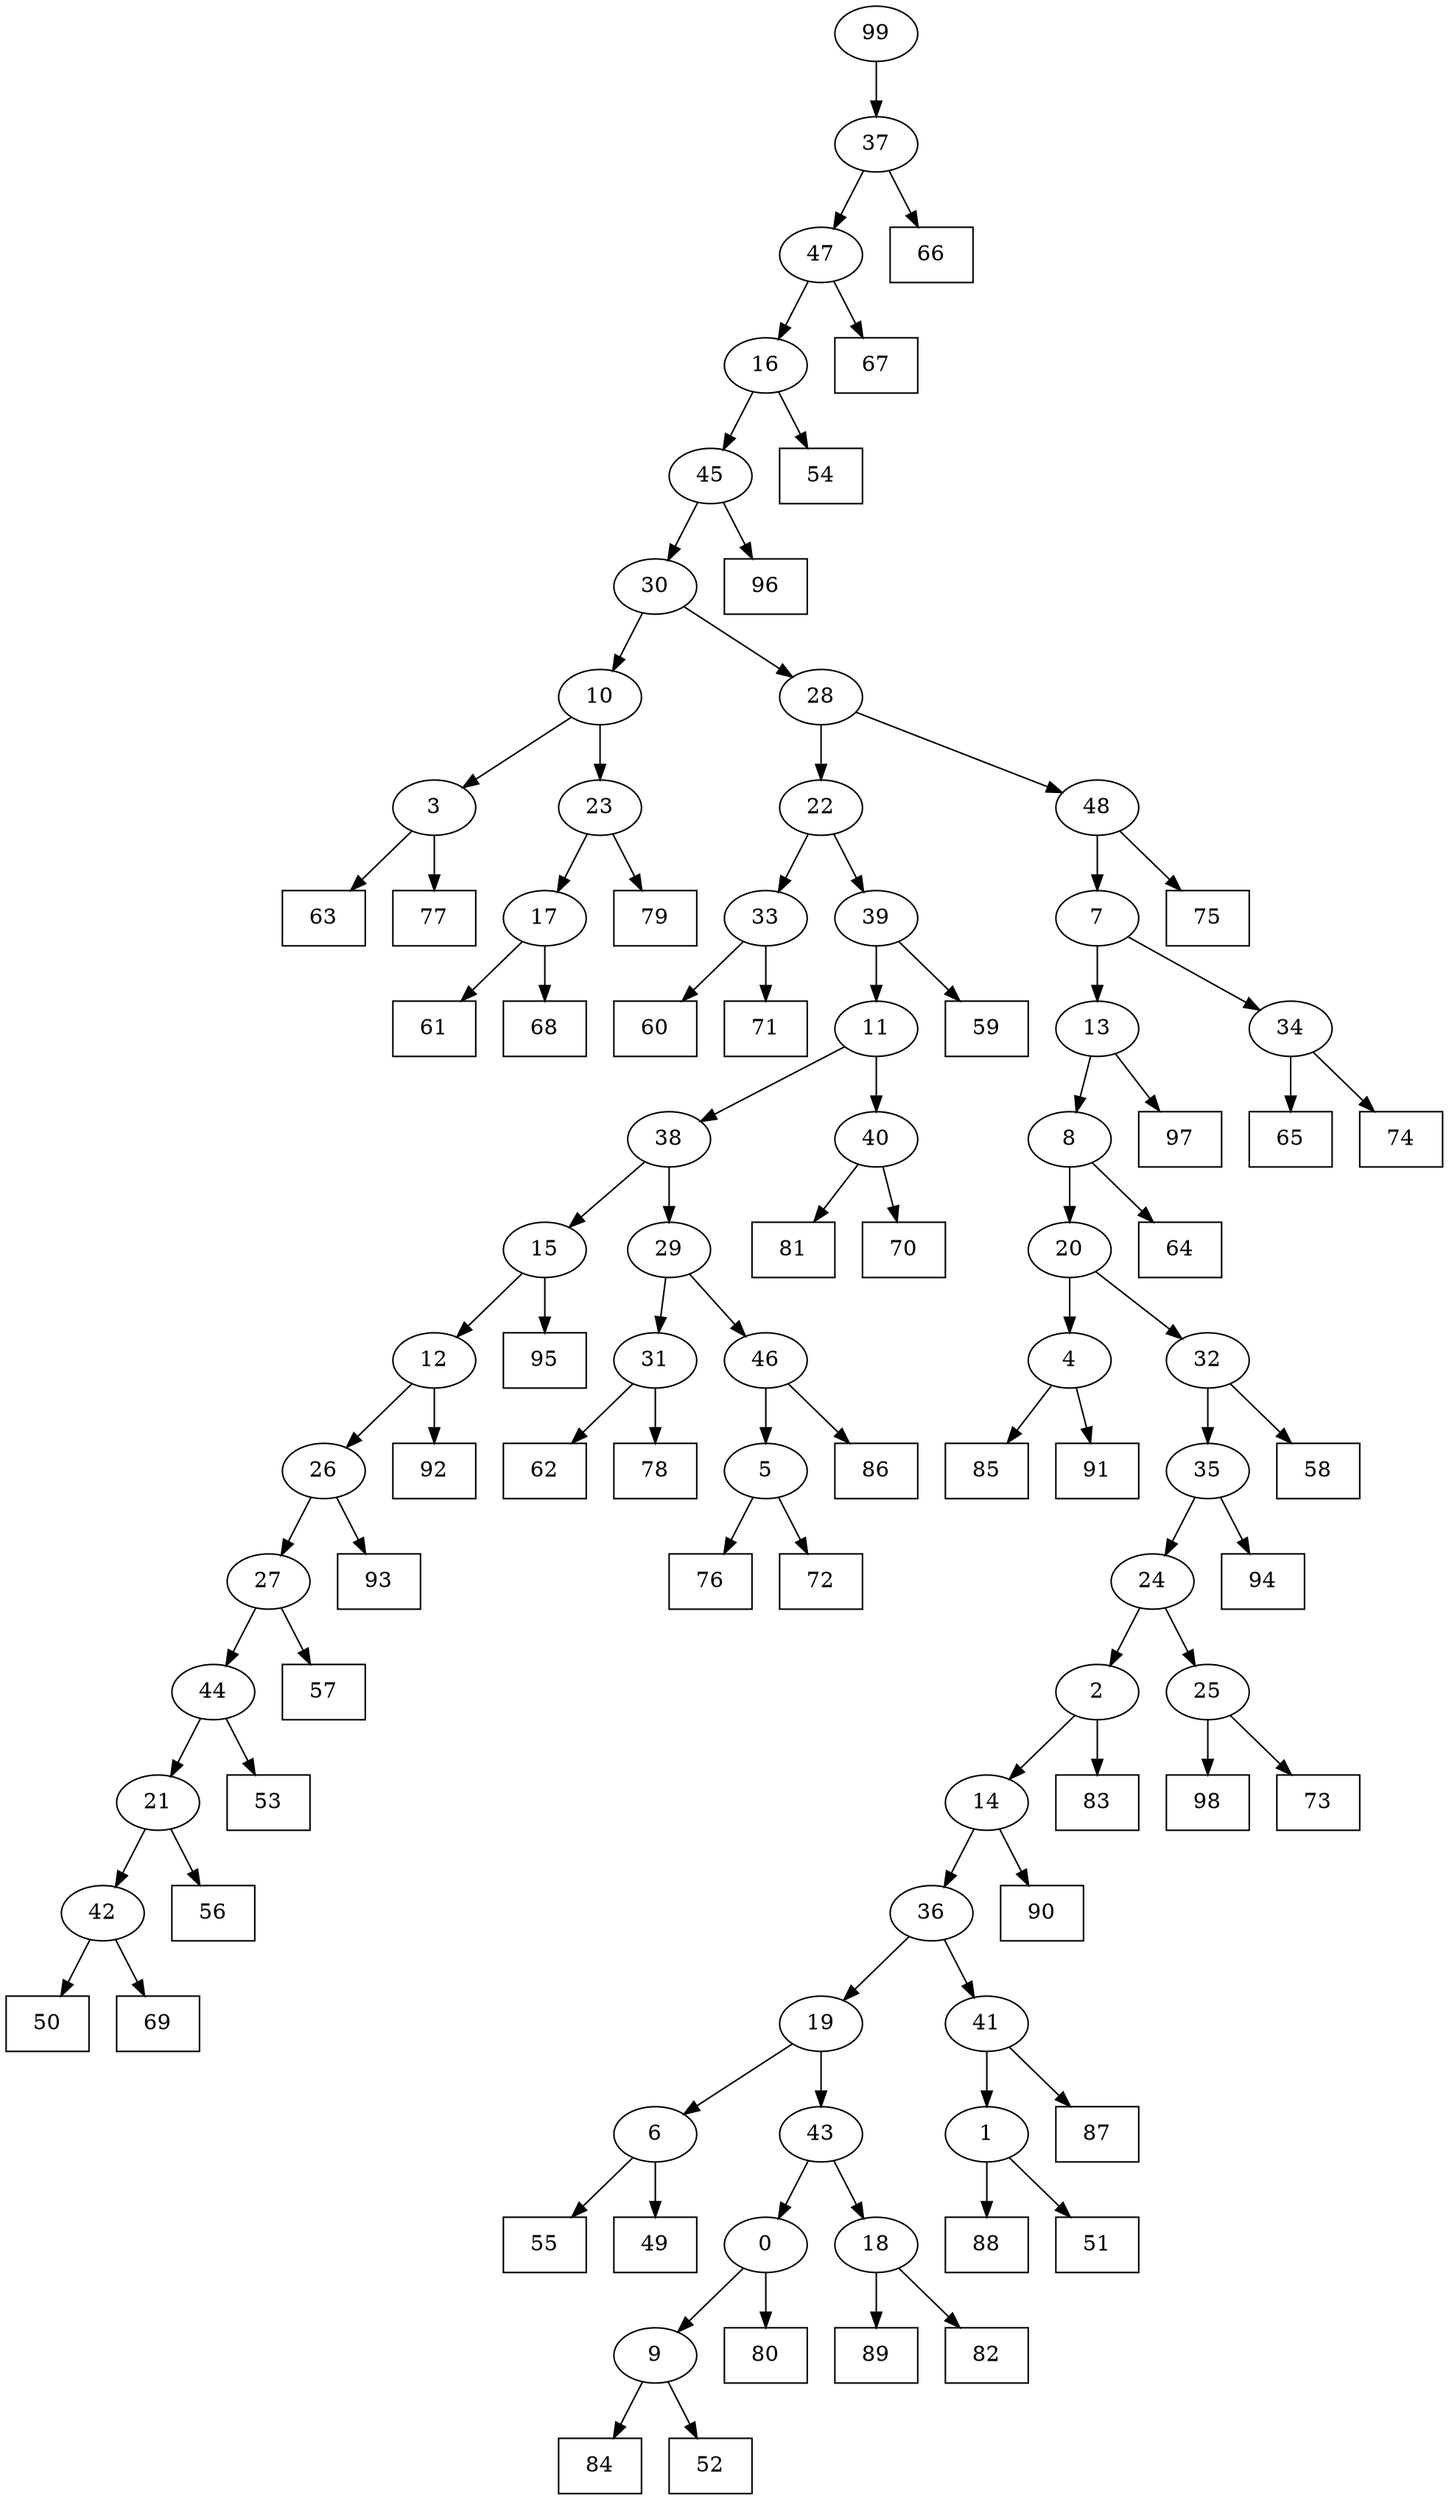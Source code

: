digraph G {
0[label="0"];
1[label="1"];
2[label="2"];
3[label="3"];
4[label="4"];
5[label="5"];
6[label="6"];
7[label="7"];
8[label="8"];
9[label="9"];
10[label="10"];
11[label="11"];
12[label="12"];
13[label="13"];
14[label="14"];
15[label="15"];
16[label="16"];
17[label="17"];
18[label="18"];
19[label="19"];
20[label="20"];
21[label="21"];
22[label="22"];
23[label="23"];
24[label="24"];
25[label="25"];
26[label="26"];
27[label="27"];
28[label="28"];
29[label="29"];
30[label="30"];
31[label="31"];
32[label="32"];
33[label="33"];
34[label="34"];
35[label="35"];
36[label="36"];
37[label="37"];
38[label="38"];
39[label="39"];
40[label="40"];
41[label="41"];
42[label="42"];
43[label="43"];
44[label="44"];
45[label="45"];
46[label="46"];
47[label="47"];
48[label="48"];
49[shape=box,label="87"];
50[shape=box,label="98"];
51[shape=box,label="60"];
52[shape=box,label="83"];
53[shape=box,label="50"];
54[shape=box,label="65"];
55[shape=box,label="74"];
56[shape=box,label="89"];
57[shape=box,label="84"];
58[shape=box,label="88"];
59[shape=box,label="95"];
60[shape=box,label="62"];
61[shape=box,label="93"];
62[shape=box,label="80"];
63[shape=box,label="59"];
64[shape=box,label="55"];
65[shape=box,label="52"];
66[shape=box,label="64"];
67[shape=box,label="61"];
68[shape=box,label="51"];
69[shape=box,label="54"];
70[shape=box,label="49"];
71[shape=box,label="57"];
72[shape=box,label="79"];
73[shape=box,label="75"];
74[shape=box,label="68"];
75[shape=box,label="96"];
76[shape=box,label="76"];
77[shape=box,label="67"];
78[shape=box,label="63"];
79[shape=box,label="66"];
80[shape=box,label="90"];
81[shape=box,label="81"];
82[shape=box,label="82"];
83[shape=box,label="69"];
84[shape=box,label="70"];
85[shape=box,label="86"];
86[shape=box,label="77"];
87[shape=box,label="58"];
88[shape=box,label="71"];
89[shape=box,label="92"];
90[shape=box,label="53"];
91[shape=box,label="94"];
92[shape=box,label="78"];
93[shape=box,label="85"];
94[shape=box,label="73"];
95[shape=box,label="97"];
96[shape=box,label="72"];
97[shape=box,label="91"];
98[shape=box,label="56"];
99[label="99"];
45->75 ;
4->93 ;
3->86 ;
13->95 ;
17->74 ;
41->49 ;
0->9 ;
19->6 ;
6->64 ;
42->83 ;
5->96 ;
1->58 ;
28->22 ;
35->91 ;
26->61 ;
33->51 ;
42->53 ;
4->97 ;
39->11 ;
12->89 ;
34->54 ;
23->72 ;
14->36 ;
25->50 ;
15->12 ;
12->26 ;
43->0 ;
9->57 ;
22->39 ;
39->63 ;
3->78 ;
22->33 ;
7->34 ;
24->25 ;
25->94 ;
45->30 ;
27->71 ;
8->66 ;
29->46 ;
23->17 ;
17->67 ;
8->20 ;
30->10 ;
1->68 ;
21->98 ;
9->65 ;
18->82 ;
26->27 ;
30->28 ;
24->2 ;
2->52 ;
35->24 ;
46->85 ;
34->55 ;
31->60 ;
10->3 ;
48->7 ;
7->13 ;
44->21 ;
21->42 ;
47->77 ;
0->62 ;
15->59 ;
99->37 ;
37->79 ;
38->15 ;
20->32 ;
16->69 ;
27->44 ;
44->90 ;
32->87 ;
18->56 ;
48->73 ;
36->19 ;
31->92 ;
10->23 ;
46->5 ;
5->76 ;
13->8 ;
2->14 ;
14->80 ;
37->47 ;
47->16 ;
32->35 ;
36->41 ;
41->1 ;
33->88 ;
40->81 ;
20->4 ;
29->31 ;
28->48 ;
11->40 ;
40->84 ;
16->45 ;
19->43 ;
43->18 ;
6->70 ;
11->38 ;
38->29 ;
}
